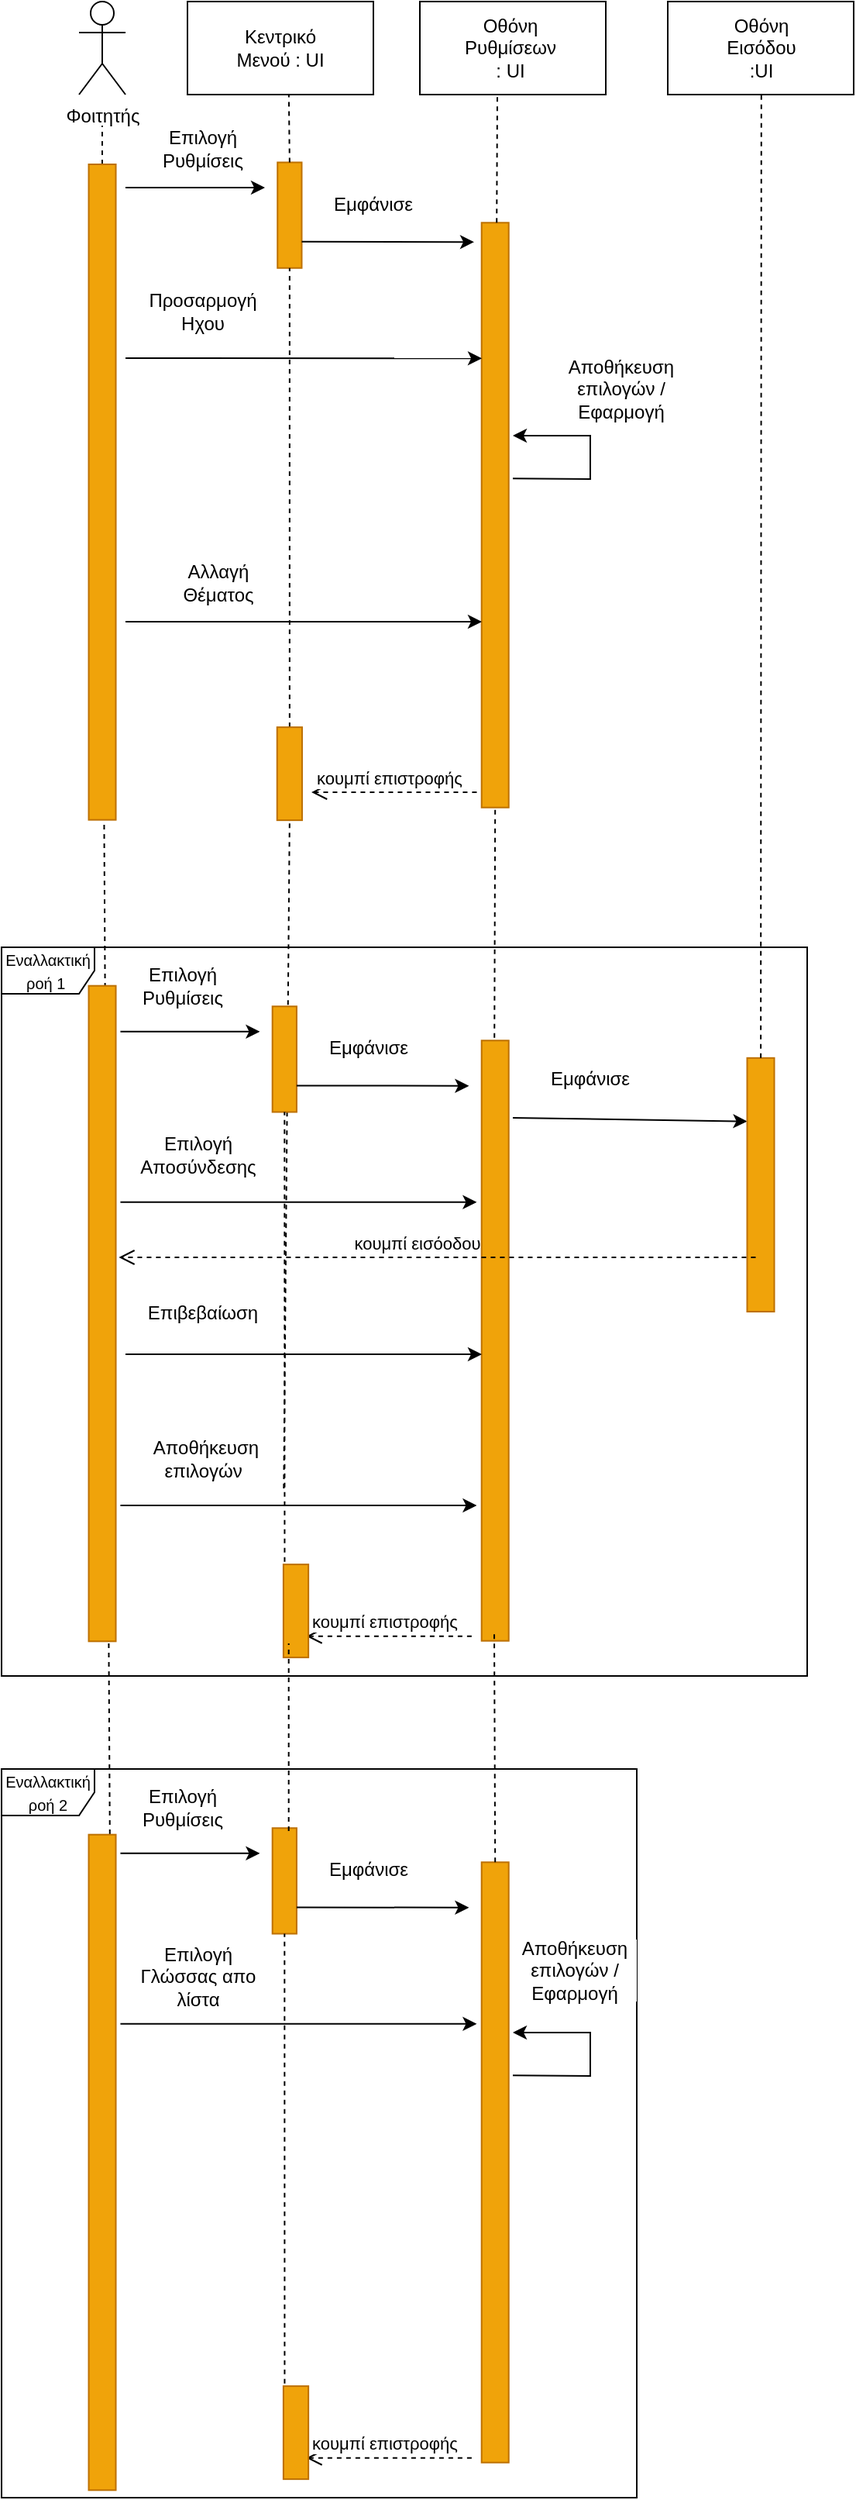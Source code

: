 <mxfile version="21.2.9" type="onedrive">
  <diagram name="Page-1" id="13e1069c-82ec-6db2-03f1-153e76fe0fe0">
    <mxGraphModel grid="1" page="1" gridSize="10" guides="1" tooltips="1" connect="1" arrows="1" fold="1" pageScale="1" pageWidth="1100" pageHeight="850" background="none" math="0" shadow="0">
      <root>
        <mxCell id="0" />
        <mxCell id="1" parent="0" />
        <mxCell id="_QnQnSxx986omeXTLSEh-102" value="Φοιτητής" style="shape=umlActor;verticalLabelPosition=bottom;verticalAlign=top;html=1;outlineConnect=0;" vertex="1" parent="1">
          <mxGeometry x="50" y="40" width="30" height="60" as="geometry" />
        </mxCell>
        <mxCell id="_QnQnSxx986omeXTLSEh-103" value="" style="endArrow=none;dashed=1;html=1;rounded=0;" edge="1" parent="1" source="_QnQnSxx986omeXTLSEh-107">
          <mxGeometry width="50" height="50" relative="1" as="geometry">
            <mxPoint x="70" y="740" as="sourcePoint" />
            <mxPoint x="65" y="120" as="targetPoint" />
          </mxGeometry>
        </mxCell>
        <mxCell id="_QnQnSxx986omeXTLSEh-104" value="" style="rounded=0;whiteSpace=wrap;html=1;fillColor=default;" vertex="1" parent="1">
          <mxGeometry x="120" y="40" width="120" height="60" as="geometry" />
        </mxCell>
        <mxCell id="_QnQnSxx986omeXTLSEh-105" value="Κεντρικό Μενού : UI" style="text;html=1;strokeColor=none;fillColor=none;align=center;verticalAlign=middle;whiteSpace=wrap;rounded=0;" vertex="1" parent="1">
          <mxGeometry x="150" y="55" width="60" height="30" as="geometry" />
        </mxCell>
        <mxCell id="_QnQnSxx986omeXTLSEh-106" value="" style="endArrow=none;dashed=1;html=1;rounded=0;" edge="1" parent="1" target="_QnQnSxx986omeXTLSEh-107">
          <mxGeometry width="50" height="50" relative="1" as="geometry">
            <mxPoint x="70" y="1240" as="sourcePoint" />
            <mxPoint x="65" y="120" as="targetPoint" />
          </mxGeometry>
        </mxCell>
        <mxCell id="_QnQnSxx986omeXTLSEh-107" value="" style="rounded=0;whiteSpace=wrap;html=1;rotation=-90;fillColor=#f0a30a;strokeColor=#BD7000;fontColor=#000000;" vertex="1" parent="1">
          <mxGeometry x="-146.4" y="347.66" width="422.82" height="17.5" as="geometry" />
        </mxCell>
        <mxCell id="_QnQnSxx986omeXTLSEh-108" value="" style="rounded=0;whiteSpace=wrap;html=1;rotation=-90;fillColor=#f0a30a;strokeColor=#BD7000;fontColor=#000000;" vertex="1" parent="1">
          <mxGeometry x="151.87" y="170" width="68.13" height="15.62" as="geometry" />
        </mxCell>
        <mxCell id="_QnQnSxx986omeXTLSEh-109" value="" style="rounded=0;whiteSpace=wrap;html=1;rotation=-90;fillColor=#f0a30a;strokeColor=#BD7000;fontColor=#000000;" vertex="1" parent="1">
          <mxGeometry x="130" y="362.5" width="377.2" height="17.5" as="geometry" />
        </mxCell>
        <mxCell id="_QnQnSxx986omeXTLSEh-110" value="" style="endArrow=none;dashed=1;html=1;rounded=0;exitX=1;exitY=0.5;exitDx=0;exitDy=0;" edge="1" parent="1" source="_QnQnSxx986omeXTLSEh-108">
          <mxGeometry width="50" height="50" relative="1" as="geometry">
            <mxPoint x="185.43" y="140" as="sourcePoint" />
            <mxPoint x="185.43" y="100" as="targetPoint" />
          </mxGeometry>
        </mxCell>
        <mxCell id="_QnQnSxx986omeXTLSEh-111" value="" style="endArrow=none;dashed=1;html=1;rounded=0;entryX=0;entryY=0.5;entryDx=0;entryDy=0;" edge="1" parent="1" source="_QnQnSxx986omeXTLSEh-156" target="_QnQnSxx986omeXTLSEh-108">
          <mxGeometry width="50" height="50" relative="1" as="geometry">
            <mxPoint x="186" y="850" as="sourcePoint" />
            <mxPoint x="190" y="220" as="targetPoint" />
          </mxGeometry>
        </mxCell>
        <mxCell id="_QnQnSxx986omeXTLSEh-112" value="" style="endArrow=classic;html=1;rounded=0;" edge="1" parent="1">
          <mxGeometry width="50" height="50" relative="1" as="geometry">
            <mxPoint x="80" y="160" as="sourcePoint" />
            <mxPoint x="170" y="160" as="targetPoint" />
          </mxGeometry>
        </mxCell>
        <mxCell id="_QnQnSxx986omeXTLSEh-113" value="Επιλογή Ρυθμίσεις" style="text;html=1;strokeColor=none;fillColor=default;align=center;verticalAlign=middle;whiteSpace=wrap;rounded=0;" vertex="1" parent="1">
          <mxGeometry x="100" y="120" width="60" height="30" as="geometry" />
        </mxCell>
        <mxCell id="_QnQnSxx986omeXTLSEh-114" value="" style="endArrow=classic;html=1;rounded=0;exitX=0.25;exitY=1;exitDx=0;exitDy=0;entryX=0.967;entryY=-0.277;entryDx=0;entryDy=0;entryPerimeter=0;" edge="1" parent="1" source="_QnQnSxx986omeXTLSEh-108" target="_QnQnSxx986omeXTLSEh-109">
          <mxGeometry width="50" height="50" relative="1" as="geometry">
            <mxPoint x="190" y="170" as="sourcePoint" />
            <mxPoint x="280" y="195" as="targetPoint" />
          </mxGeometry>
        </mxCell>
        <mxCell id="_QnQnSxx986omeXTLSEh-115" value="Εμφάνισε" style="text;html=1;strokeColor=none;fillColor=default;align=center;verticalAlign=middle;whiteSpace=wrap;rounded=0;" vertex="1" parent="1">
          <mxGeometry x="210" y="155.62" width="60" height="30" as="geometry" />
        </mxCell>
        <mxCell id="_QnQnSxx986omeXTLSEh-116" value="" style="rounded=0;whiteSpace=wrap;html=1;" vertex="1" parent="1">
          <mxGeometry x="270" y="40" width="120" height="60" as="geometry" />
        </mxCell>
        <mxCell id="_QnQnSxx986omeXTLSEh-117" value="" style="endArrow=none;dashed=1;html=1;rounded=0;exitX=1;exitY=0.5;exitDx=0;exitDy=0;" edge="1" parent="1">
          <mxGeometry width="50" height="50" relative="1" as="geometry">
            <mxPoint x="319.6" y="182.65" as="sourcePoint" />
            <mxPoint x="320" y="100" as="targetPoint" />
          </mxGeometry>
        </mxCell>
        <mxCell id="_QnQnSxx986omeXTLSEh-118" value="Οθόνη Ρυθμίσεων : UI&lt;br&gt;" style="text;html=1;strokeColor=none;fillColor=none;align=center;verticalAlign=middle;whiteSpace=wrap;rounded=0;" vertex="1" parent="1">
          <mxGeometry x="306.72" y="55" width="43.28" height="30" as="geometry" />
        </mxCell>
        <mxCell id="_QnQnSxx986omeXTLSEh-119" value="" style="endArrow=none;dashed=1;html=1;rounded=0;entryX=0;entryY=0.5;entryDx=0;entryDy=0;" edge="1" parent="1" target="_QnQnSxx986omeXTLSEh-109">
          <mxGeometry width="50" height="50" relative="1" as="geometry">
            <mxPoint x="318.1" y="714.38" as="sourcePoint" />
            <mxPoint x="318.1" y="594.38" as="targetPoint" />
          </mxGeometry>
        </mxCell>
        <mxCell id="_QnQnSxx986omeXTLSEh-120" value="" style="endArrow=classic;html=1;rounded=0;entryX=0.768;entryY=0.009;entryDx=0;entryDy=0;entryPerimeter=0;" edge="1" parent="1" target="_QnQnSxx986omeXTLSEh-109">
          <mxGeometry width="50" height="50" relative="1" as="geometry">
            <mxPoint x="80" y="270" as="sourcePoint" />
            <mxPoint x="280" y="270" as="targetPoint" />
          </mxGeometry>
        </mxCell>
        <mxCell id="_QnQnSxx986omeXTLSEh-121" value="Προσαρμογή Ηχου" style="text;html=1;strokeColor=none;fillColor=default;align=center;verticalAlign=middle;whiteSpace=wrap;rounded=0;" vertex="1" parent="1">
          <mxGeometry x="90" y="220" width="80" height="40" as="geometry" />
        </mxCell>
        <mxCell id="_QnQnSxx986omeXTLSEh-130" value="" style="endArrow=classic;html=1;rounded=0;" edge="1" parent="1">
          <mxGeometry width="50" height="50" relative="1" as="geometry">
            <mxPoint x="80" y="440" as="sourcePoint" />
            <mxPoint x="310" y="440" as="targetPoint" />
          </mxGeometry>
        </mxCell>
        <mxCell id="_QnQnSxx986omeXTLSEh-131" value="Αλλαγή Θέματος" style="text;html=1;strokeColor=none;fillColor=default;align=center;verticalAlign=middle;whiteSpace=wrap;rounded=0;" vertex="1" parent="1">
          <mxGeometry x="110" y="400" width="60" height="30" as="geometry" />
        </mxCell>
        <mxCell id="_QnQnSxx986omeXTLSEh-154" value="κουμπί επιστροφής" style="html=1;verticalAlign=bottom;endArrow=open;dashed=1;endSize=8;edgeStyle=elbowEdgeStyle;elbow=vertical;curved=0;rounded=0;" edge="1" parent="1">
          <mxGeometry x="0.063" relative="1" as="geometry">
            <mxPoint x="306.72" y="550" as="sourcePoint" />
            <mxPoint x="200" y="550" as="targetPoint" />
            <mxPoint as="offset" />
            <Array as="points">
              <mxPoint x="200" y="550" />
            </Array>
          </mxGeometry>
        </mxCell>
        <mxCell id="_QnQnSxx986omeXTLSEh-155" value="" style="endArrow=none;dashed=1;html=1;rounded=0;entryX=0;entryY=0.5;entryDx=0;entryDy=0;" edge="1" parent="1" target="_QnQnSxx986omeXTLSEh-156">
          <mxGeometry width="50" height="50" relative="1" as="geometry">
            <mxPoint x="182.167" y="999.06" as="sourcePoint" />
            <mxPoint x="186" y="212" as="targetPoint" />
          </mxGeometry>
        </mxCell>
        <mxCell id="_QnQnSxx986omeXTLSEh-156" value="" style="rounded=0;whiteSpace=wrap;html=1;rotation=-90;fillColor=#f0a30a;strokeColor=#BD7000;fontColor=#000000;" vertex="1" parent="1">
          <mxGeometry x="155.93" y="530" width="60" height="16.12" as="geometry" />
        </mxCell>
        <mxCell id="_QnQnSxx986omeXTLSEh-202" value="" style="endArrow=classic;html=1;rounded=0;" edge="1" parent="1">
          <mxGeometry width="50" height="50" relative="1" as="geometry">
            <mxPoint x="330" y="347.66" as="sourcePoint" />
            <mxPoint x="330" y="320" as="targetPoint" />
            <Array as="points">
              <mxPoint x="380" y="348" />
              <mxPoint x="380" y="320" />
            </Array>
          </mxGeometry>
        </mxCell>
        <mxCell id="_QnQnSxx986omeXTLSEh-205" value="Αποθήκευση επιλογών / Εφαρμογή" style="text;html=1;strokeColor=none;fillColor=default;align=center;verticalAlign=middle;whiteSpace=wrap;rounded=0;" vertex="1" parent="1">
          <mxGeometry x="360" y="270" width="80" height="40" as="geometry" />
        </mxCell>
        <mxCell id="_QnQnSxx986omeXTLSEh-206" value="&lt;font style=&quot;font-size: 10px;&quot;&gt;Εναλλακτική ροή 1&amp;nbsp;&lt;/font&gt;" style="shape=umlFrame;whiteSpace=wrap;html=1;pointerEvents=0;" vertex="1" parent="1">
          <mxGeometry y="650" width="520" height="470" as="geometry" />
        </mxCell>
        <mxCell id="_QnQnSxx986omeXTLSEh-232" value="" style="rounded=0;whiteSpace=wrap;html=1;rotation=-90;fillColor=#f0a30a;strokeColor=#BD7000;fontColor=#000000;" vertex="1" parent="1">
          <mxGeometry x="148.59" y="714.38" width="68.13" height="15.62" as="geometry" />
        </mxCell>
        <mxCell id="_QnQnSxx986omeXTLSEh-233" value="" style="endArrow=none;dashed=1;html=1;rounded=0;entryX=0;entryY=0.5;entryDx=0;entryDy=0;" edge="1" parent="1" target="_QnQnSxx986omeXTLSEh-232">
          <mxGeometry width="50" height="50" relative="1" as="geometry">
            <mxPoint x="182.72" y="1052.38" as="sourcePoint" />
            <mxPoint x="186.72" y="764.38" as="targetPoint" />
          </mxGeometry>
        </mxCell>
        <mxCell id="_QnQnSxx986omeXTLSEh-234" value="" style="endArrow=classic;html=1;rounded=0;" edge="1" parent="1">
          <mxGeometry width="50" height="50" relative="1" as="geometry">
            <mxPoint x="76.72" y="704.38" as="sourcePoint" />
            <mxPoint x="166.72" y="704.38" as="targetPoint" />
          </mxGeometry>
        </mxCell>
        <mxCell id="_QnQnSxx986omeXTLSEh-235" value="" style="endArrow=classic;html=1;rounded=0;exitX=0.25;exitY=1;exitDx=0;exitDy=0;entryX=0.967;entryY=-0.277;entryDx=0;entryDy=0;entryPerimeter=0;" edge="1" parent="1" source="_QnQnSxx986omeXTLSEh-232">
          <mxGeometry width="50" height="50" relative="1" as="geometry">
            <mxPoint x="186.72" y="714.38" as="sourcePoint" />
            <mxPoint x="301.72" y="739.38" as="targetPoint" />
          </mxGeometry>
        </mxCell>
        <mxCell id="_QnQnSxx986omeXTLSEh-236" value="Εμφάνισε" style="text;html=1;strokeColor=none;fillColor=default;align=center;verticalAlign=middle;whiteSpace=wrap;rounded=0;" vertex="1" parent="1">
          <mxGeometry x="206.72" y="700" width="60" height="30" as="geometry" />
        </mxCell>
        <mxCell id="_QnQnSxx986omeXTLSEh-237" value="" style="endArrow=classic;html=1;rounded=0;entryX=0.768;entryY=0.009;entryDx=0;entryDy=0;entryPerimeter=0;" edge="1" parent="1">
          <mxGeometry width="50" height="50" relative="1" as="geometry">
            <mxPoint x="76.72" y="814.38" as="sourcePoint" />
            <mxPoint x="306.72" y="814.38" as="targetPoint" />
          </mxGeometry>
        </mxCell>
        <mxCell id="_QnQnSxx986omeXTLSEh-238" value="Επιλογή Αποσύνδεσης" style="text;html=1;strokeColor=none;fillColor=default;align=center;verticalAlign=middle;whiteSpace=wrap;rounded=0;" vertex="1" parent="1">
          <mxGeometry x="86.72" y="764.38" width="80" height="40" as="geometry" />
        </mxCell>
        <mxCell id="_QnQnSxx986omeXTLSEh-241" value="κουμπί επιστροφής" style="html=1;verticalAlign=bottom;endArrow=open;dashed=1;endSize=8;edgeStyle=elbowEdgeStyle;elbow=vertical;curved=0;rounded=0;" edge="1" parent="1">
          <mxGeometry x="0.063" relative="1" as="geometry">
            <mxPoint x="303.44" y="1094.38" as="sourcePoint" />
            <mxPoint x="196.72" y="1094.38" as="targetPoint" />
            <mxPoint as="offset" />
            <Array as="points">
              <mxPoint x="196.72" y="1094.38" />
            </Array>
          </mxGeometry>
        </mxCell>
        <mxCell id="_QnQnSxx986omeXTLSEh-242" value="" style="endArrow=classic;html=1;rounded=0;entryX=0.768;entryY=0.009;entryDx=0;entryDy=0;entryPerimeter=0;" edge="1" parent="1">
          <mxGeometry width="50" height="50" relative="1" as="geometry">
            <mxPoint x="76.72" y="1010" as="sourcePoint" />
            <mxPoint x="306.72" y="1010" as="targetPoint" />
          </mxGeometry>
        </mxCell>
        <mxCell id="_QnQnSxx986omeXTLSEh-243" value="Αποθήκευση επιλογών&amp;nbsp;" style="text;html=1;strokeColor=none;fillColor=default;align=center;verticalAlign=middle;whiteSpace=wrap;rounded=0;" vertex="1" parent="1">
          <mxGeometry x="91.87" y="960" width="80" height="40" as="geometry" />
        </mxCell>
        <mxCell id="_QnQnSxx986omeXTLSEh-245" value="" style="rounded=0;whiteSpace=wrap;html=1;rotation=-90;fillColor=#f0a30a;strokeColor=#BD7000;fontColor=#000000;" vertex="1" parent="1">
          <mxGeometry x="160.0" y="1070" width="60" height="16.12" as="geometry" />
        </mxCell>
        <mxCell id="_QnQnSxx986omeXTLSEh-246" value="" style="rounded=0;whiteSpace=wrap;html=1;rotation=-90;fillColor=#f0a30a;strokeColor=#BD7000;fontColor=#000000;" vertex="1" parent="1">
          <mxGeometry x="125" y="895" width="387.2" height="17.5" as="geometry" />
        </mxCell>
        <mxCell id="_QnQnSxx986omeXTLSEh-247" value="Επιλογή Ρυθμίσεις" style="text;html=1;strokeColor=none;fillColor=default;align=center;verticalAlign=middle;whiteSpace=wrap;rounded=0;" vertex="1" parent="1">
          <mxGeometry x="86.72" y="660" width="60" height="30" as="geometry" />
        </mxCell>
        <mxCell id="_QnQnSxx986omeXTLSEh-248" value="&lt;font style=&quot;font-size: 10px;&quot;&gt;Εναλλακτική ροή 2&lt;br&gt;&lt;/font&gt;" style="shape=umlFrame;whiteSpace=wrap;html=1;pointerEvents=0;" vertex="1" parent="1">
          <mxGeometry y="1180" width="410" height="470" as="geometry" />
        </mxCell>
        <mxCell id="_QnQnSxx986omeXTLSEh-249" value="" style="rounded=0;whiteSpace=wrap;html=1;rotation=-90;fillColor=#f0a30a;strokeColor=#BD7000;fontColor=#000000;" vertex="1" parent="1">
          <mxGeometry x="148.59" y="1244.38" width="68.13" height="15.62" as="geometry" />
        </mxCell>
        <mxCell id="_QnQnSxx986omeXTLSEh-250" value="" style="endArrow=none;dashed=1;html=1;rounded=0;entryX=0;entryY=0.5;entryDx=0;entryDy=0;" edge="1" parent="1" target="_QnQnSxx986omeXTLSEh-249">
          <mxGeometry width="50" height="50" relative="1" as="geometry">
            <mxPoint x="182.72" y="1582.38" as="sourcePoint" />
            <mxPoint x="186.72" y="1294.38" as="targetPoint" />
          </mxGeometry>
        </mxCell>
        <mxCell id="_QnQnSxx986omeXTLSEh-251" value="" style="endArrow=classic;html=1;rounded=0;" edge="1" parent="1">
          <mxGeometry width="50" height="50" relative="1" as="geometry">
            <mxPoint x="76.72" y="1234.38" as="sourcePoint" />
            <mxPoint x="166.72" y="1234.38" as="targetPoint" />
          </mxGeometry>
        </mxCell>
        <mxCell id="_QnQnSxx986omeXTLSEh-252" value="" style="endArrow=classic;html=1;rounded=0;exitX=0.25;exitY=1;exitDx=0;exitDy=0;entryX=0.967;entryY=-0.277;entryDx=0;entryDy=0;entryPerimeter=0;" edge="1" parent="1" source="_QnQnSxx986omeXTLSEh-249">
          <mxGeometry width="50" height="50" relative="1" as="geometry">
            <mxPoint x="186.72" y="1244.38" as="sourcePoint" />
            <mxPoint x="301.72" y="1269.38" as="targetPoint" />
          </mxGeometry>
        </mxCell>
        <mxCell id="_QnQnSxx986omeXTLSEh-253" value="Εμφάνισε" style="text;html=1;strokeColor=none;fillColor=default;align=center;verticalAlign=middle;whiteSpace=wrap;rounded=0;" vertex="1" parent="1">
          <mxGeometry x="206.72" y="1230" width="60" height="30" as="geometry" />
        </mxCell>
        <mxCell id="_QnQnSxx986omeXTLSEh-254" value="" style="endArrow=classic;html=1;rounded=0;entryX=0.768;entryY=0.009;entryDx=0;entryDy=0;entryPerimeter=0;" edge="1" parent="1">
          <mxGeometry width="50" height="50" relative="1" as="geometry">
            <mxPoint x="76.72" y="1344.38" as="sourcePoint" />
            <mxPoint x="306.72" y="1344.38" as="targetPoint" />
          </mxGeometry>
        </mxCell>
        <mxCell id="_QnQnSxx986omeXTLSEh-255" value="Επιλογή Γλώσσας απο λίστα" style="text;html=1;strokeColor=none;fillColor=default;align=center;verticalAlign=middle;whiteSpace=wrap;rounded=0;" vertex="1" parent="1">
          <mxGeometry x="86.72" y="1294.38" width="80" height="40" as="geometry" />
        </mxCell>
        <mxCell id="_QnQnSxx986omeXTLSEh-256" value="κουμπί επιστροφής" style="html=1;verticalAlign=bottom;endArrow=open;dashed=1;endSize=8;edgeStyle=elbowEdgeStyle;elbow=vertical;curved=0;rounded=0;" edge="1" parent="1">
          <mxGeometry x="0.063" relative="1" as="geometry">
            <mxPoint x="303.44" y="1624.38" as="sourcePoint" />
            <mxPoint x="196.72" y="1624.38" as="targetPoint" />
            <mxPoint as="offset" />
            <Array as="points">
              <mxPoint x="196.72" y="1624.38" />
            </Array>
          </mxGeometry>
        </mxCell>
        <mxCell id="_QnQnSxx986omeXTLSEh-258" value="Αποθήκευση επιλογών / Εφαρμογή" style="text;html=1;strokeColor=none;fillColor=default;align=center;verticalAlign=middle;whiteSpace=wrap;rounded=0;" vertex="1" parent="1">
          <mxGeometry x="330" y="1290" width="80" height="40" as="geometry" />
        </mxCell>
        <mxCell id="_QnQnSxx986omeXTLSEh-259" value="" style="rounded=0;whiteSpace=wrap;html=1;rotation=-90;fillColor=#f0a30a;strokeColor=#BD7000;fontColor=#000000;" vertex="1" parent="1">
          <mxGeometry x="160.0" y="1600" width="60" height="16.12" as="geometry" />
        </mxCell>
        <mxCell id="_QnQnSxx986omeXTLSEh-260" value="" style="rounded=0;whiteSpace=wrap;html=1;rotation=-90;fillColor=#f0a30a;strokeColor=#BD7000;fontColor=#000000;" vertex="1" parent="1">
          <mxGeometry x="125" y="1425" width="387.2" height="17.5" as="geometry" />
        </mxCell>
        <mxCell id="_QnQnSxx986omeXTLSEh-261" value="Επιλογή Ρυθμίσεις" style="text;html=1;strokeColor=none;fillColor=default;align=center;verticalAlign=middle;whiteSpace=wrap;rounded=0;" vertex="1" parent="1">
          <mxGeometry x="86.72" y="1190" width="60" height="30" as="geometry" />
        </mxCell>
        <mxCell id="_QnQnSxx986omeXTLSEh-262" value="" style="rounded=0;whiteSpace=wrap;html=1;rotation=-90;fillColor=#f0a30a;strokeColor=#BD7000;fontColor=#000000;" vertex="1" parent="1">
          <mxGeometry x="-146.4" y="877.5" width="422.82" height="17.5" as="geometry" />
        </mxCell>
        <mxCell id="_QnQnSxx986omeXTLSEh-263" value="" style="rounded=0;whiteSpace=wrap;html=1;rotation=-90;fillColor=#f0a30a;strokeColor=#BD7000;fontColor=#000000;" vertex="1" parent="1">
          <mxGeometry x="-146.4" y="1425" width="422.82" height="17.5" as="geometry" />
        </mxCell>
        <mxCell id="_QnQnSxx986omeXTLSEh-265" value="Επιβεβαίωση" style="text;html=1;strokeColor=none;fillColor=default;align=center;verticalAlign=middle;whiteSpace=wrap;rounded=0;" vertex="1" parent="1">
          <mxGeometry x="90" y="866.25" width="80" height="40" as="geometry" />
        </mxCell>
        <mxCell id="_QnQnSxx986omeXTLSEh-266" value="" style="endArrow=classic;html=1;rounded=0;entryX=0.768;entryY=0.009;entryDx=0;entryDy=0;entryPerimeter=0;" edge="1" parent="1">
          <mxGeometry width="50" height="50" relative="1" as="geometry">
            <mxPoint x="80" y="912.5" as="sourcePoint" />
            <mxPoint x="310" y="912.5" as="targetPoint" />
          </mxGeometry>
        </mxCell>
        <mxCell id="_QnQnSxx986omeXTLSEh-268" value="" style="rounded=0;whiteSpace=wrap;html=1;" vertex="1" parent="1">
          <mxGeometry x="430" y="40" width="120" height="60" as="geometry" />
        </mxCell>
        <mxCell id="_QnQnSxx986omeXTLSEh-269" value="Οθόνη Εισόδου :UI" style="text;html=1;strokeColor=none;fillColor=none;align=center;verticalAlign=middle;whiteSpace=wrap;rounded=0;" vertex="1" parent="1">
          <mxGeometry x="468.92" y="55" width="43.28" height="30" as="geometry" />
        </mxCell>
        <mxCell id="_QnQnSxx986omeXTLSEh-270" value="" style="endArrow=classic;html=1;rounded=0;exitX=0.25;exitY=1;exitDx=0;exitDy=0;entryX=0.75;entryY=0;entryDx=0;entryDy=0;" edge="1" parent="1" target="_QnQnSxx986omeXTLSEh-272">
          <mxGeometry width="50" height="50" relative="1" as="geometry">
            <mxPoint x="330" y="760" as="sourcePoint" />
            <mxPoint x="441.72" y="760.38" as="targetPoint" />
          </mxGeometry>
        </mxCell>
        <mxCell id="_QnQnSxx986omeXTLSEh-271" value="Εμφάνισε" style="text;html=1;strokeColor=none;fillColor=default;align=center;verticalAlign=middle;whiteSpace=wrap;rounded=0;" vertex="1" parent="1">
          <mxGeometry x="350" y="720" width="60" height="30" as="geometry" />
        </mxCell>
        <mxCell id="_QnQnSxx986omeXTLSEh-272" value="" style="rounded=0;whiteSpace=wrap;html=1;rotation=-90;fillColor=#f0a30a;strokeColor=#BD7000;fontColor=#000000;" vertex="1" parent="1">
          <mxGeometry x="408.19" y="794.46" width="163.62" height="17.5" as="geometry" />
        </mxCell>
        <mxCell id="_QnQnSxx986omeXTLSEh-273" value="" style="endArrow=none;dashed=1;html=1;rounded=0;entryX=0;entryY=0.5;entryDx=0;entryDy=0;" edge="1" parent="1" source="_QnQnSxx986omeXTLSEh-272">
          <mxGeometry width="50" height="50" relative="1" as="geometry">
            <mxPoint x="489.5" y="254.38" as="sourcePoint" />
            <mxPoint x="490.4" y="100" as="targetPoint" />
          </mxGeometry>
        </mxCell>
        <mxCell id="_QnQnSxx986omeXTLSEh-274" value="κουμπί εισόοδου" style="html=1;verticalAlign=bottom;endArrow=open;dashed=1;endSize=8;edgeStyle=elbowEdgeStyle;elbow=vertical;curved=0;rounded=0;entryX=0.586;entryY=1.111;entryDx=0;entryDy=0;entryPerimeter=0;" edge="1" parent="1" target="_QnQnSxx986omeXTLSEh-262">
          <mxGeometry x="0.063" relative="1" as="geometry">
            <mxPoint x="486.72" y="850.0" as="sourcePoint" />
            <mxPoint x="380" y="850.0" as="targetPoint" />
            <mxPoint as="offset" />
            <Array as="points">
              <mxPoint x="380" y="850.0" />
            </Array>
          </mxGeometry>
        </mxCell>
        <mxCell id="_QnQnSxx986omeXTLSEh-275" value="" style="endArrow=classic;html=1;rounded=0;" edge="1" parent="1">
          <mxGeometry width="50" height="50" relative="1" as="geometry">
            <mxPoint x="330" y="1377.66" as="sourcePoint" />
            <mxPoint x="330" y="1350" as="targetPoint" />
            <Array as="points">
              <mxPoint x="380" y="1378" />
              <mxPoint x="380" y="1350" />
            </Array>
          </mxGeometry>
        </mxCell>
        <mxCell id="_QnQnSxx986omeXTLSEh-276" value="" style="endArrow=none;dashed=1;html=1;rounded=0;exitX=1;exitY=0.5;exitDx=0;exitDy=0;" edge="1" parent="1" source="_QnQnSxx986omeXTLSEh-260">
          <mxGeometry width="50" height="50" relative="1" as="geometry">
            <mxPoint x="318.01" y="1294.38" as="sourcePoint" />
            <mxPoint x="318.01" y="1092.38" as="targetPoint" />
          </mxGeometry>
        </mxCell>
        <mxCell id="_QnQnSxx986omeXTLSEh-277" value="" style="endArrow=none;dashed=1;html=1;rounded=0;" edge="1" parent="1">
          <mxGeometry width="50" height="50" relative="1" as="geometry">
            <mxPoint x="185.347" y="1220" as="sourcePoint" />
            <mxPoint x="185.35" y="1098.94" as="targetPoint" />
          </mxGeometry>
        </mxCell>
      </root>
    </mxGraphModel>
  </diagram>
</mxfile>
